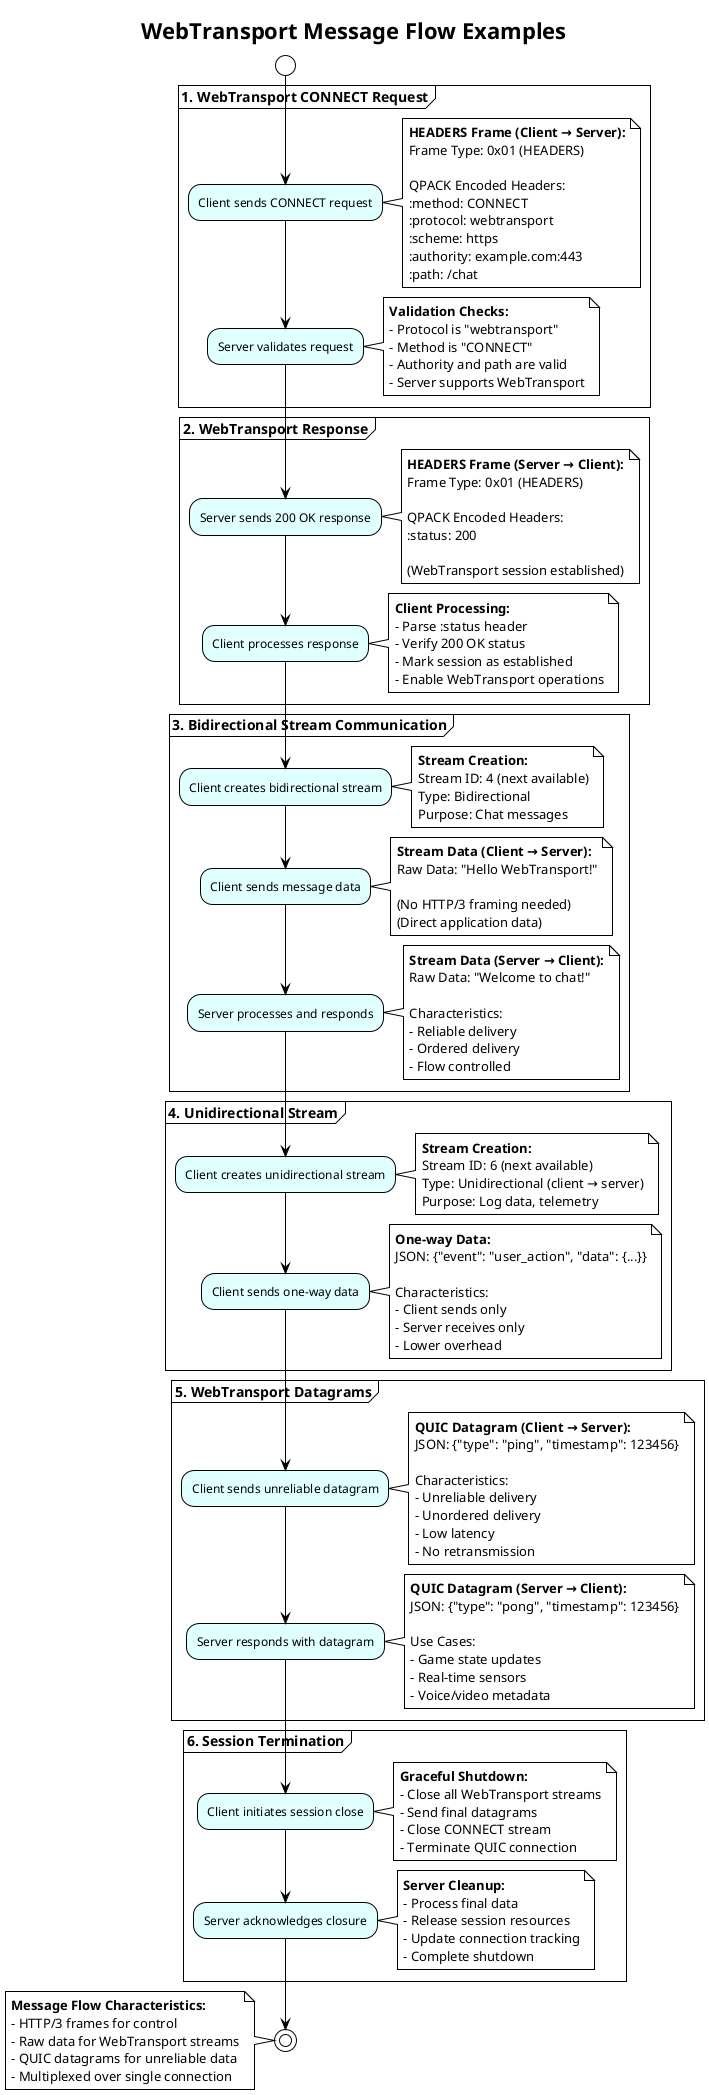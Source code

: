 ﻿@startuml
!theme plain
skinparam activity {
  BackgroundColor lightcyan
  BorderColor black
  ArrowColor black
}

title WebTransport Message Flow Examples

start

partition "**1. WebTransport CONNECT Request**" {
  :Client sends CONNECT request;
  note right
  **HEADERS Frame (Client → Server):**
  Frame Type: 0x01 (HEADERS)
  
  QPACK Encoded Headers:
  :method: CONNECT
  :protocol: webtransport
  :scheme: https
  :authority: example.com:443
  :path: /chat
  end note
  
  :Server validates request;
  note right
  **Validation Checks:**
  - Protocol is "webtransport"
  - Method is "CONNECT"
  - Authority and path are valid
  - Server supports WebTransport
  end note
}

partition "**2. WebTransport Response**" {
  :Server sends 200 OK response;
  note right
  **HEADERS Frame (Server → Client):**
  Frame Type: 0x01 (HEADERS)
  
  QPACK Encoded Headers:
  :status: 200
  
  (WebTransport session established)
  end note
  
  :Client processes response;
  note right
  **Client Processing:**
  - Parse :status header
  - Verify 200 OK status
  - Mark session as established
  - Enable WebTransport operations
  end note
}

partition "**3. Bidirectional Stream Communication**" {
  :Client creates bidirectional stream;
  note right
  **Stream Creation:**
  Stream ID: 4 (next available)
  Type: Bidirectional
  Purpose: Chat messages
  end note
  
  :Client sends message data;
  note right
  **Stream Data (Client → Server):**
  Raw Data: "Hello WebTransport!"
  
  (No HTTP/3 framing needed)
  (Direct application data)
  end note
  
  :Server processes and responds;
  note right
  **Stream Data (Server → Client):**
  Raw Data: "Welcome to chat!"
  
  Characteristics:
  - Reliable delivery
  - Ordered delivery
  - Flow controlled
  end note
}

partition "**4. Unidirectional Stream**" {
  :Client creates unidirectional stream;
  note right
  **Stream Creation:**
  Stream ID: 6 (next available)
  Type: Unidirectional (client → server)
  Purpose: Log data, telemetry
  end note
  
  :Client sends one-way data;
  note right
  **One-way Data:**
  JSON: {"event": "user_action", "data": {...}}
  
  Characteristics:
  - Client sends only
  - Server receives only
  - Lower overhead
  end note
}

partition "**5. WebTransport Datagrams**" {
  :Client sends unreliable datagram;
  note right
  **QUIC Datagram (Client → Server):**
  JSON: {"type": "ping", "timestamp": 123456}
  
  Characteristics:
  - Unreliable delivery
  - Unordered delivery
  - Low latency
  - No retransmission
  end note
  
  :Server responds with datagram;
  note right
  **QUIC Datagram (Server → Client):**
  JSON: {"type": "pong", "timestamp": 123456}
  
  Use Cases:
  - Game state updates
  - Real-time sensors
  - Voice/video metadata
  end note
}

partition "**6. Session Termination**" {
  :Client initiates session close;
  note right
  **Graceful Shutdown:**
  - Close all WebTransport streams
  - Send final datagrams
  - Close CONNECT stream
  - Terminate QUIC connection
  end note
  
  :Server acknowledges closure;
  note right
  **Server Cleanup:**
  - Process final data
  - Release session resources
  - Update connection tracking
  - Complete shutdown
  end note
}

stop

note left
**Message Flow Characteristics:**
- HTTP/3 frames for control
- Raw data for WebTransport streams
- QUIC datagrams for unreliable data
- Multiplexed over single connection
end note

@enduml
